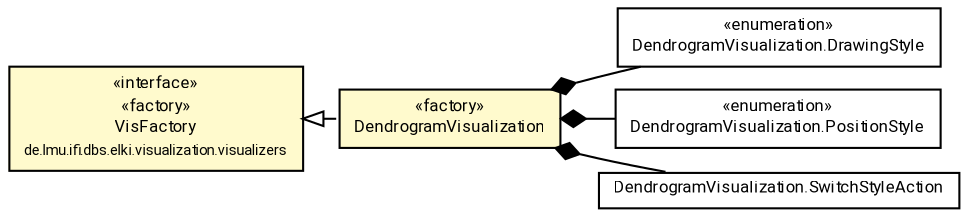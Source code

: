 #!/usr/local/bin/dot
#
# Class diagram 
# Generated by UMLGraph version R5_7_2-60-g0e99a6 (http://www.spinellis.gr/umlgraph/)
#

digraph G {
	graph [fontnames="svg"]
	edge [fontname="Roboto",fontsize=7,labelfontname="Roboto",labelfontsize=7,color="black"];
	node [fontname="Roboto",fontcolor="black",fontsize=8,shape=plaintext,margin=0,width=0,height=0];
	nodesep=0.15;
	ranksep=0.25;
	rankdir=LR;
	// de.lmu.ifi.dbs.elki.visualization.visualizers.VisFactory
	c3219429 [label=<<table title="de.lmu.ifi.dbs.elki.visualization.visualizers.VisFactory" border="0" cellborder="1" cellspacing="0" cellpadding="2" bgcolor="LemonChiffon" href="../VisFactory.html" target="_parent">
		<tr><td><table border="0" cellspacing="0" cellpadding="1">
		<tr><td align="center" balign="center"> &#171;interface&#187; </td></tr>
		<tr><td align="center" balign="center"> &#171;factory&#187; </td></tr>
		<tr><td align="center" balign="center"> <font face="Roboto">VisFactory</font> </td></tr>
		<tr><td align="center" balign="center"> <font face="Roboto" point-size="7.0">de.lmu.ifi.dbs.elki.visualization.visualizers</font> </td></tr>
		</table></td></tr>
		</table>>, URL="../VisFactory.html"];
	// de.lmu.ifi.dbs.elki.visualization.visualizers.visunproj.DendrogramVisualization
	c3219446 [label=<<table title="de.lmu.ifi.dbs.elki.visualization.visualizers.visunproj.DendrogramVisualization" border="0" cellborder="1" cellspacing="0" cellpadding="2" bgcolor="lemonChiffon" href="DendrogramVisualization.html" target="_parent">
		<tr><td><table border="0" cellspacing="0" cellpadding="1">
		<tr><td align="center" balign="center"> &#171;factory&#187; </td></tr>
		<tr><td align="center" balign="center"> <font face="Roboto">DendrogramVisualization</font> </td></tr>
		</table></td></tr>
		</table>>, URL="DendrogramVisualization.html"];
	// de.lmu.ifi.dbs.elki.visualization.visualizers.visunproj.DendrogramVisualization.DrawingStyle
	c3219447 [label=<<table title="de.lmu.ifi.dbs.elki.visualization.visualizers.visunproj.DendrogramVisualization.DrawingStyle" border="0" cellborder="1" cellspacing="0" cellpadding="2" href="DendrogramVisualization.DrawingStyle.html" target="_parent">
		<tr><td><table border="0" cellspacing="0" cellpadding="1">
		<tr><td align="center" balign="center"> &#171;enumeration&#187; </td></tr>
		<tr><td align="center" balign="center"> <font face="Roboto">DendrogramVisualization.DrawingStyle</font> </td></tr>
		</table></td></tr>
		</table>>, URL="DendrogramVisualization.DrawingStyle.html"];
	// de.lmu.ifi.dbs.elki.visualization.visualizers.visunproj.DendrogramVisualization.PositionStyle
	c3219448 [label=<<table title="de.lmu.ifi.dbs.elki.visualization.visualizers.visunproj.DendrogramVisualization.PositionStyle" border="0" cellborder="1" cellspacing="0" cellpadding="2" href="DendrogramVisualization.PositionStyle.html" target="_parent">
		<tr><td><table border="0" cellspacing="0" cellpadding="1">
		<tr><td align="center" balign="center"> &#171;enumeration&#187; </td></tr>
		<tr><td align="center" balign="center"> <font face="Roboto">DendrogramVisualization.PositionStyle</font> </td></tr>
		</table></td></tr>
		</table>>, URL="DendrogramVisualization.PositionStyle.html"];
	// de.lmu.ifi.dbs.elki.visualization.visualizers.visunproj.DendrogramVisualization.SwitchStyleAction
	c3219449 [label=<<table title="de.lmu.ifi.dbs.elki.visualization.visualizers.visunproj.DendrogramVisualization.SwitchStyleAction" border="0" cellborder="1" cellspacing="0" cellpadding="2" href="DendrogramVisualization.SwitchStyleAction.html" target="_parent">
		<tr><td><table border="0" cellspacing="0" cellpadding="1">
		<tr><td align="center" balign="center"> <font face="Roboto">DendrogramVisualization.SwitchStyleAction</font> </td></tr>
		</table></td></tr>
		</table>>, URL="DendrogramVisualization.SwitchStyleAction.html"];
	// de.lmu.ifi.dbs.elki.visualization.visualizers.visunproj.DendrogramVisualization implements de.lmu.ifi.dbs.elki.visualization.visualizers.VisFactory
	c3219429 -> c3219446 [arrowtail=empty,style=dashed,dir=back,weight=9];
	// de.lmu.ifi.dbs.elki.visualization.visualizers.visunproj.DendrogramVisualization composed de.lmu.ifi.dbs.elki.visualization.visualizers.visunproj.DendrogramVisualization.SwitchStyleAction
	c3219446 -> c3219449 [arrowhead=none,arrowtail=diamond,dir=back,weight=6];
	// de.lmu.ifi.dbs.elki.visualization.visualizers.visunproj.DendrogramVisualization composed de.lmu.ifi.dbs.elki.visualization.visualizers.visunproj.DendrogramVisualization.DrawingStyle
	c3219446 -> c3219447 [arrowhead=none,arrowtail=diamond,dir=back,weight=6];
	// de.lmu.ifi.dbs.elki.visualization.visualizers.visunproj.DendrogramVisualization composed de.lmu.ifi.dbs.elki.visualization.visualizers.visunproj.DendrogramVisualization.PositionStyle
	c3219446 -> c3219448 [arrowhead=none,arrowtail=diamond,dir=back,weight=6];
}

